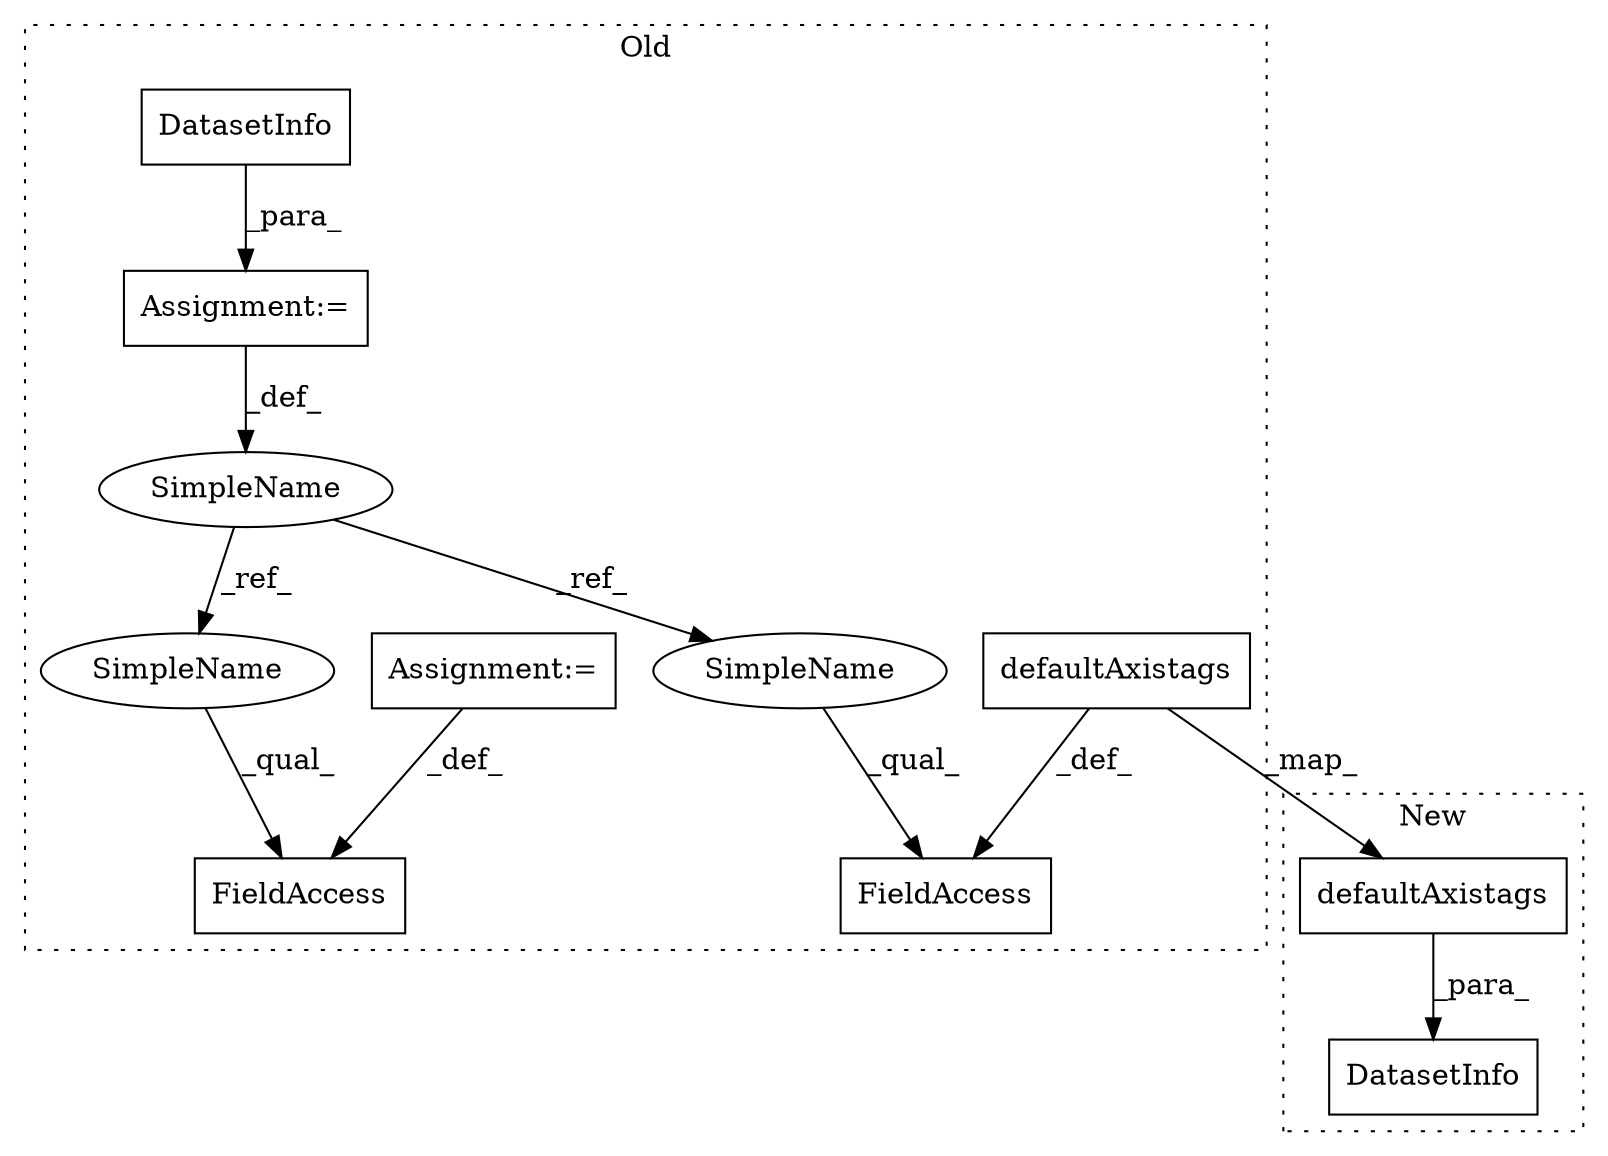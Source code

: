 digraph G {
subgraph cluster0 {
1 [label="defaultAxistags" a="32" s="34554,34577" l="16,1" shape="box"];
4 [label="FieldAccess" a="22" s="34534" l="13" shape="box"];
5 [label="SimpleName" a="42" s="34315" l="4" shape="ellipse"];
6 [label="FieldAccess" a="22" s="34468" l="23" shape="box"];
7 [label="DatasetInfo" a="32" s="34320" l="13" shape="box"];
8 [label="Assignment:=" a="7" s="34319" l="1" shape="box"];
9 [label="Assignment:=" a="7" s="34491" l="1" shape="box"];
10 [label="SimpleName" a="42" s="34534" l="4" shape="ellipse"];
11 [label="SimpleName" a="42" s="34468" l="4" shape="ellipse"];
label = "Old";
style="dotted";
}
subgraph cluster1 {
2 [label="defaultAxistags" a="32" s="32715,32738" l="16,1" shape="box"];
3 [label="DatasetInfo" a="32" s="32684,32739" l="12,1" shape="box"];
label = "New";
style="dotted";
}
1 -> 2 [label="_map_"];
1 -> 4 [label="_def_"];
2 -> 3 [label="_para_"];
5 -> 11 [label="_ref_"];
5 -> 10 [label="_ref_"];
7 -> 8 [label="_para_"];
8 -> 5 [label="_def_"];
9 -> 6 [label="_def_"];
10 -> 4 [label="_qual_"];
11 -> 6 [label="_qual_"];
}